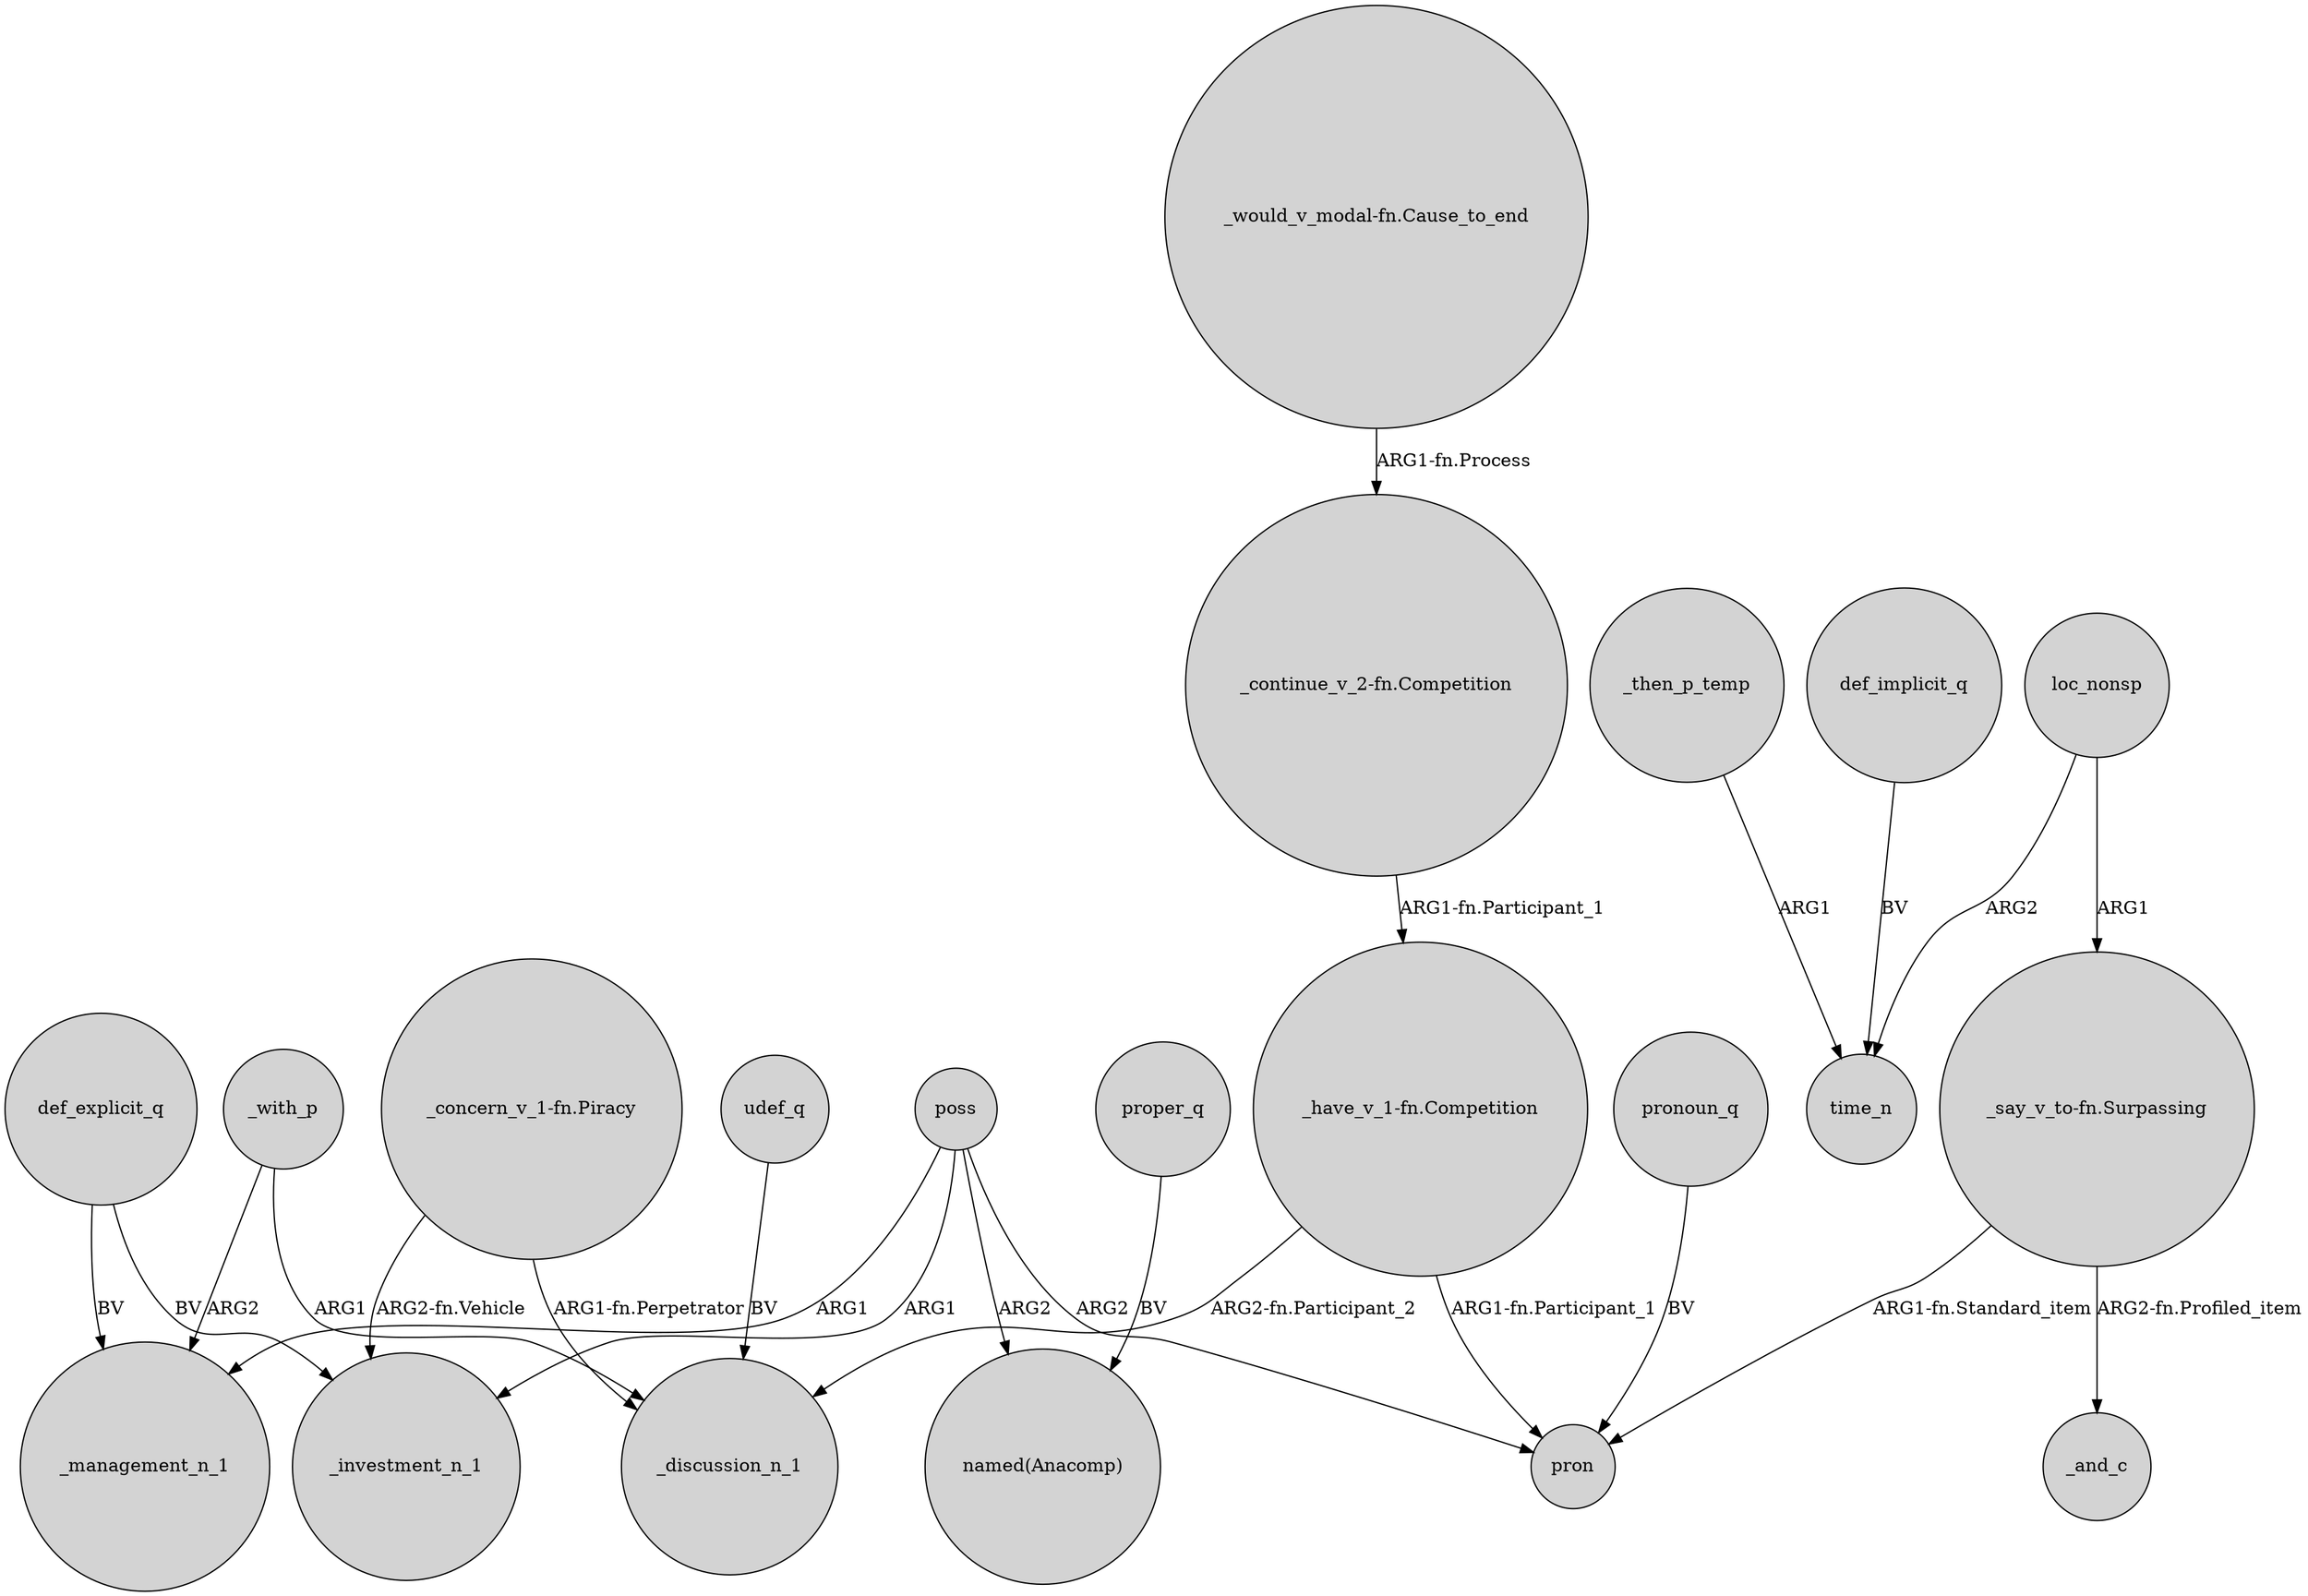 digraph {
	node [shape=circle style=filled]
	_with_p -> _management_n_1 [label=ARG2]
	"_concern_v_1-fn.Piracy" -> _investment_n_1 [label="ARG2-fn.Vehicle"]
	"_continue_v_2-fn.Competition" -> "_have_v_1-fn.Competition" [label="ARG1-fn.Participant_1"]
	"_have_v_1-fn.Competition" -> pron [label="ARG1-fn.Participant_1"]
	_then_p_temp -> time_n [label=ARG1]
	poss -> "named(Anacomp)" [label=ARG2]
	poss -> _investment_n_1 [label=ARG1]
	pronoun_q -> pron [label=BV]
	_with_p -> _discussion_n_1 [label=ARG1]
	poss -> pron [label=ARG2]
	"_concern_v_1-fn.Piracy" -> _discussion_n_1 [label="ARG1-fn.Perpetrator"]
	def_explicit_q -> _management_n_1 [label=BV]
	"_say_v_to-fn.Surpassing" -> _and_c [label="ARG2-fn.Profiled_item"]
	"_have_v_1-fn.Competition" -> _discussion_n_1 [label="ARG2-fn.Participant_2"]
	"_would_v_modal-fn.Cause_to_end" -> "_continue_v_2-fn.Competition" [label="ARG1-fn.Process"]
	loc_nonsp -> time_n [label=ARG2]
	def_explicit_q -> _investment_n_1 [label=BV]
	udef_q -> _discussion_n_1 [label=BV]
	poss -> _management_n_1 [label=ARG1]
	proper_q -> "named(Anacomp)" [label=BV]
	def_implicit_q -> time_n [label=BV]
	loc_nonsp -> "_say_v_to-fn.Surpassing" [label=ARG1]
	"_say_v_to-fn.Surpassing" -> pron [label="ARG1-fn.Standard_item"]
}
